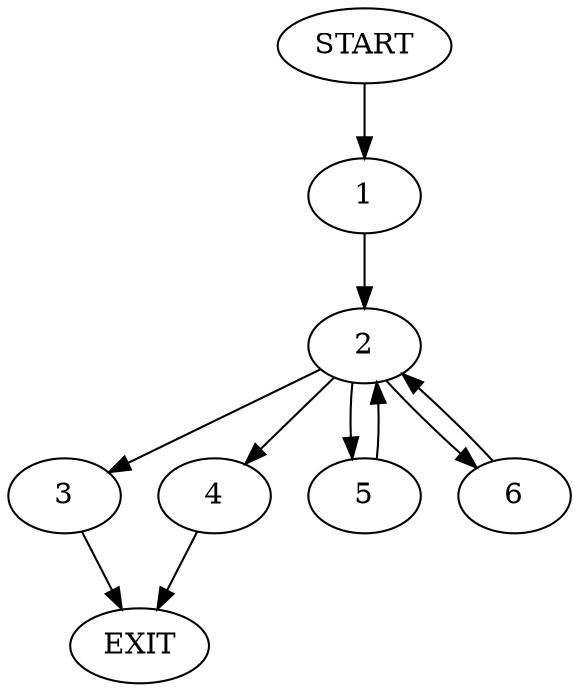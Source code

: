 digraph {
0 [label="START"]
7 [label="EXIT"]
0 -> 1
1 -> 2
2 -> 3
2 -> 4
2 -> 5
2 -> 6
5 -> 2
3 -> 7
6 -> 2
4 -> 7
}
